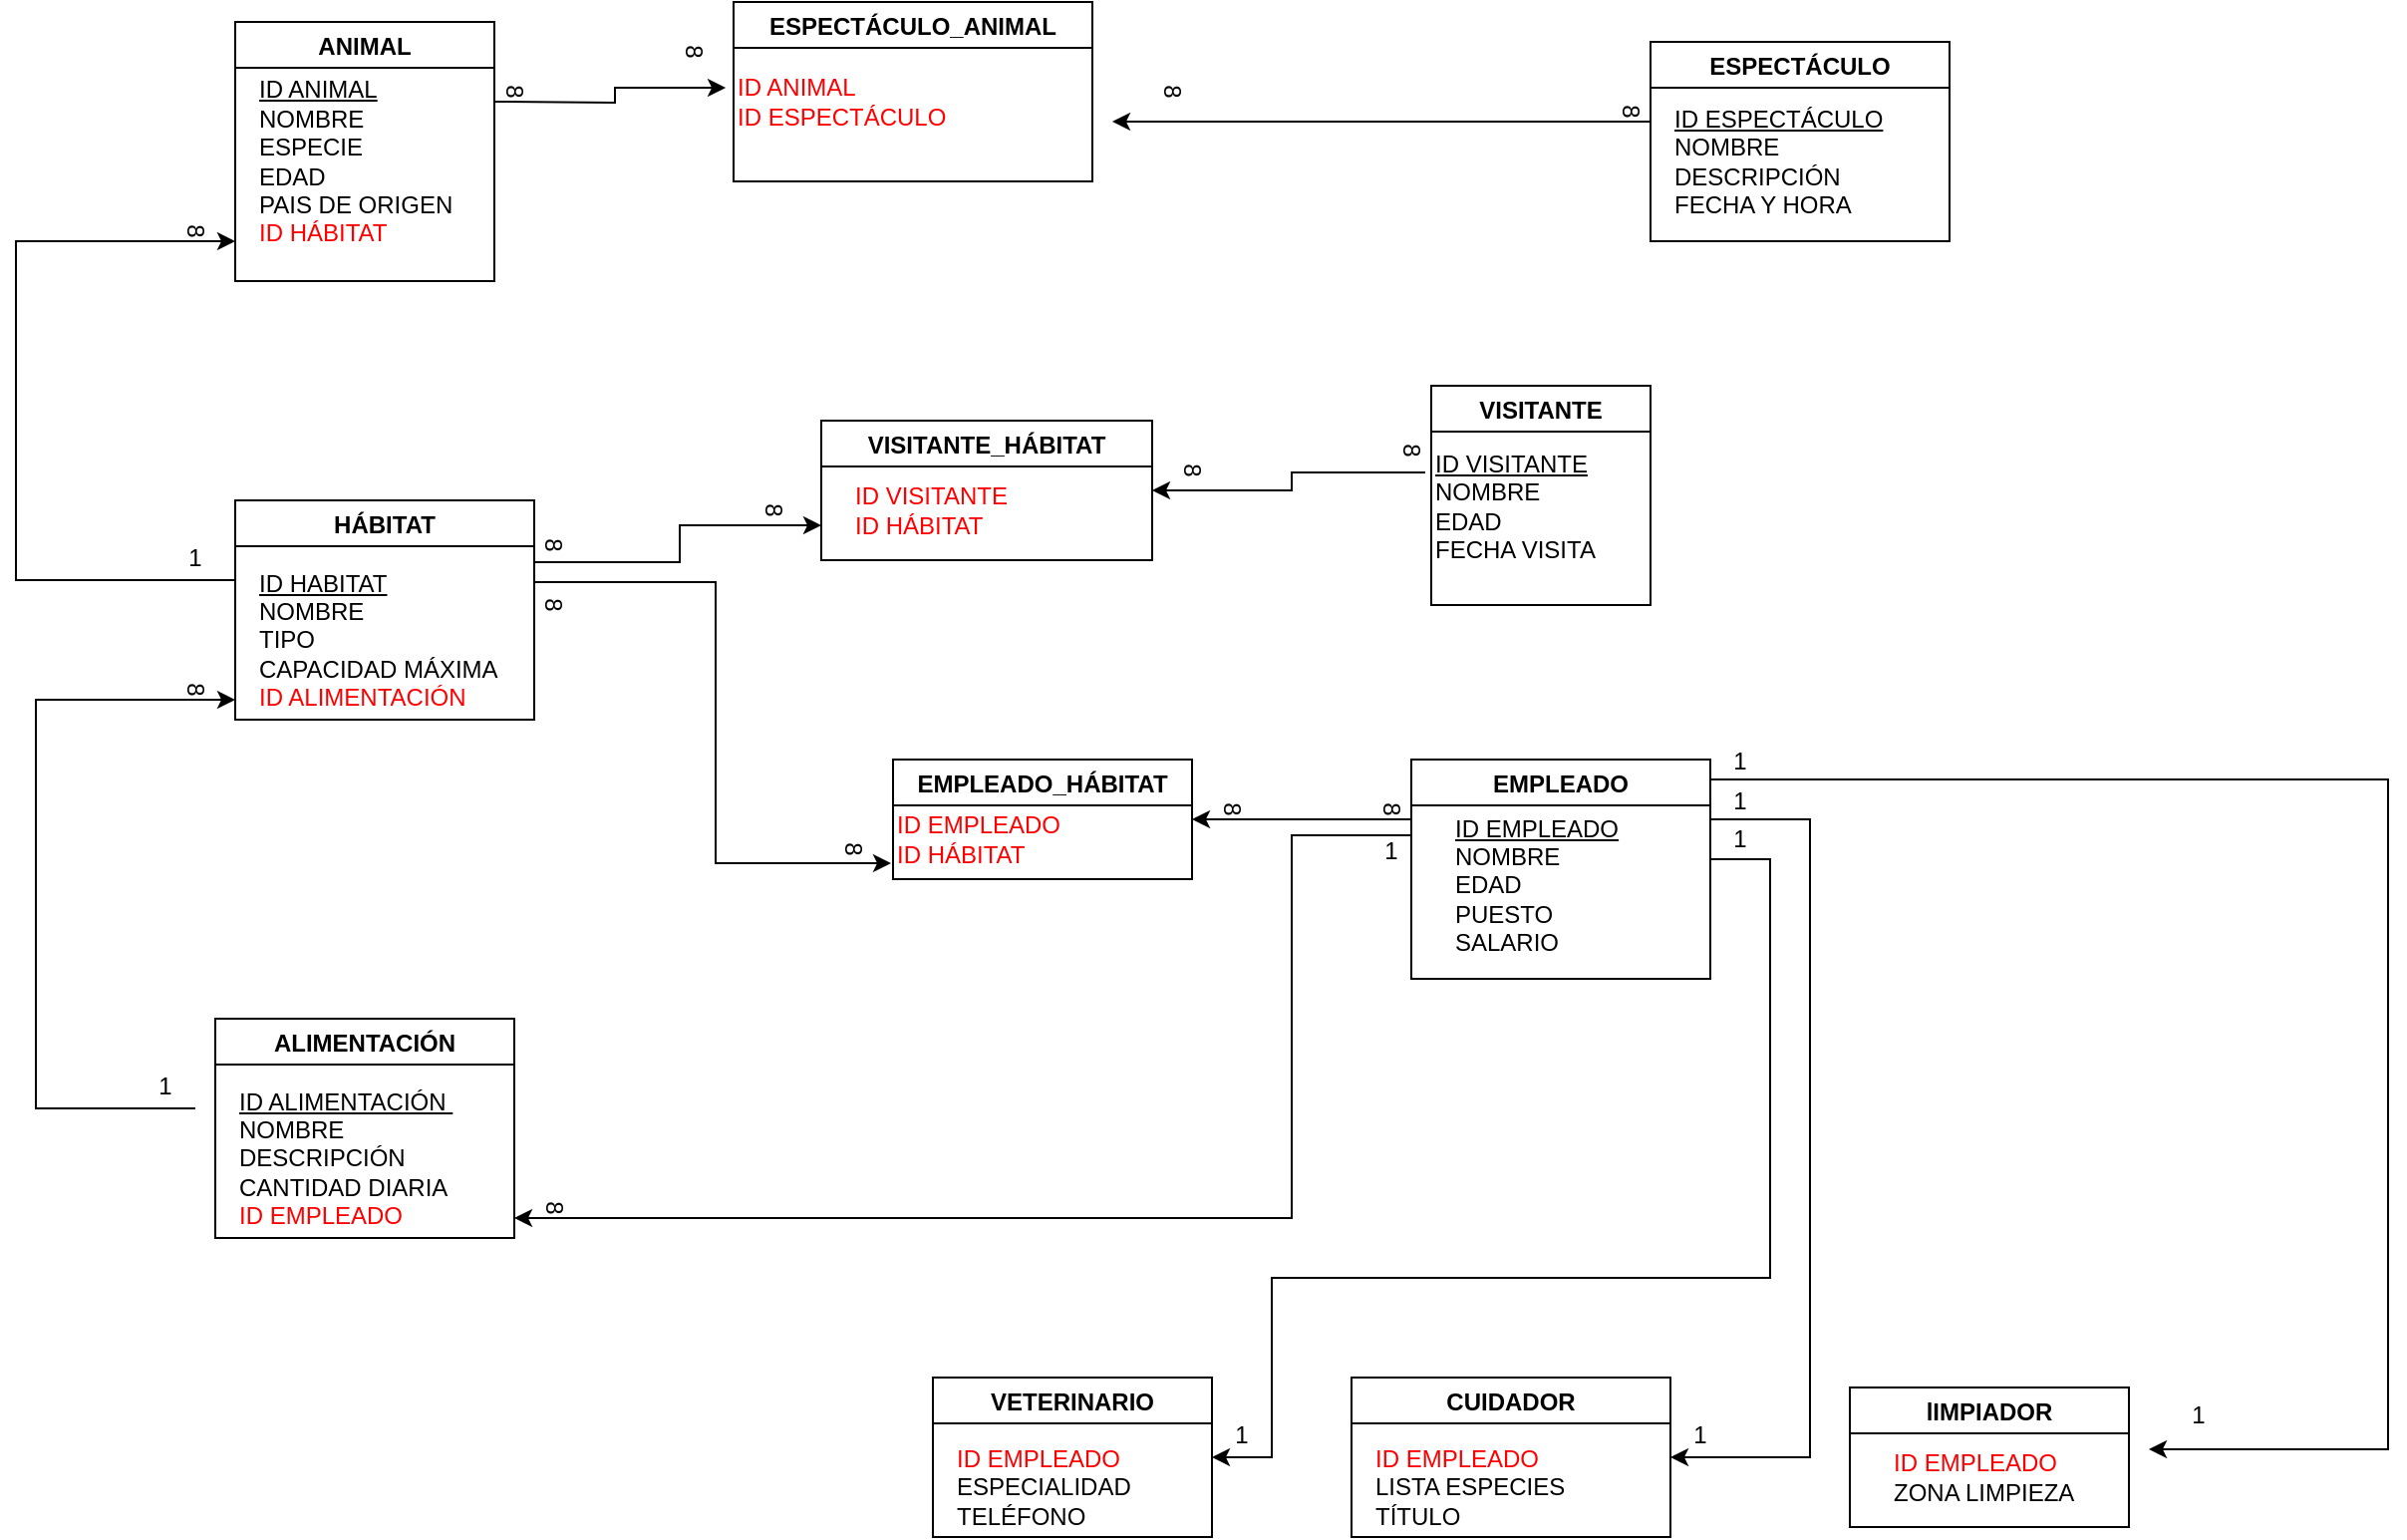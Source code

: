 <mxfile version="21.2.8" type="device">
  <diagram id="C5RBs43oDa-KdzZeNtuy" name="Page-1">
    <mxGraphModel dx="2375" dy="894" grid="1" gridSize="10" guides="1" tooltips="1" connect="1" arrows="1" fold="1" page="1" pageScale="1" pageWidth="827" pageHeight="1169" math="0" shadow="0">
      <root>
        <mxCell id="WIyWlLk6GJQsqaUBKTNV-0" />
        <mxCell id="WIyWlLk6GJQsqaUBKTNV-1" parent="WIyWlLk6GJQsqaUBKTNV-0" />
        <mxCell id="YxoIRfYuSTvwmyHmI72a-3" value="ANIMAL" style="swimlane;" parent="WIyWlLk6GJQsqaUBKTNV-1" vertex="1">
          <mxGeometry x="30" y="50" width="130" height="130" as="geometry">
            <mxRectangle x="60" y="50" width="70" height="23" as="alternateBounds" />
          </mxGeometry>
        </mxCell>
        <mxCell id="YxoIRfYuSTvwmyHmI72a-7" value="&lt;u&gt;ID ANIMAL&lt;/u&gt;&lt;br&gt;NOMBRE&lt;br&gt;ESPECIE&lt;br&gt;EDAD&lt;br&gt;PAIS DE ORIGEN&lt;br&gt;&lt;font color=&quot;#ff0000&quot;&gt;ID HÁBITAT&lt;/font&gt;" style="text;html=1;align=left;verticalAlign=middle;resizable=0;points=[];autosize=1;strokeColor=none;fillColor=none;" parent="YxoIRfYuSTvwmyHmI72a-3" vertex="1">
          <mxGeometry x="10" y="25" width="110" height="90" as="geometry" />
        </mxCell>
        <mxCell id="YxoIRfYuSTvwmyHmI72a-8" value="HÁBITAT" style="swimlane;" parent="WIyWlLk6GJQsqaUBKTNV-1" vertex="1">
          <mxGeometry x="30" y="290" width="150" height="110" as="geometry">
            <mxRectangle x="200" y="50" width="80" height="23" as="alternateBounds" />
          </mxGeometry>
        </mxCell>
        <mxCell id="YxoIRfYuSTvwmyHmI72a-9" value="&lt;u&gt;ID HABITAT&lt;br&gt;&lt;/u&gt;NOMBRE&lt;br&gt;TIPO&lt;br&gt;CAPACIDAD MÁXIMA&lt;br&gt;&lt;font color=&quot;#ff0000&quot;&gt;ID ALIMENTACIÓN&lt;/font&gt;" style="text;html=1;strokeColor=none;fillColor=none;align=left;verticalAlign=middle;whiteSpace=wrap;rounded=0;" parent="YxoIRfYuSTvwmyHmI72a-8" vertex="1">
          <mxGeometry x="10" y="30" width="130" height="80" as="geometry" />
        </mxCell>
        <mxCell id="YxoIRfYuSTvwmyHmI72a-10" value="ALIMENTACIÓN" style="swimlane;" parent="WIyWlLk6GJQsqaUBKTNV-1" vertex="1">
          <mxGeometry x="20" y="550" width="150" height="110" as="geometry">
            <mxRectangle x="400" y="50" width="120" height="23" as="alternateBounds" />
          </mxGeometry>
        </mxCell>
        <mxCell id="YxoIRfYuSTvwmyHmI72a-11" value="&lt;u&gt;ID ALIMENTACIÓN&amp;nbsp;&lt;/u&gt;&lt;br&gt;NOMBRE&lt;br&gt;DESCRIPCIÓN&lt;br&gt;CANTIDAD DIARIA&lt;br&gt;&lt;font color=&quot;#ff0000&quot;&gt;ID EMPLEADO&lt;/font&gt;" style="text;html=1;align=left;verticalAlign=middle;resizable=0;points=[];autosize=1;strokeColor=none;fillColor=none;" parent="YxoIRfYuSTvwmyHmI72a-10" vertex="1">
          <mxGeometry x="10" y="30" width="120" height="80" as="geometry" />
        </mxCell>
        <mxCell id="YxoIRfYuSTvwmyHmI72a-12" value="EMPLEADO" style="swimlane;" parent="WIyWlLk6GJQsqaUBKTNV-1" vertex="1">
          <mxGeometry x="620" y="420" width="150" height="110" as="geometry">
            <mxRectangle x="640" y="50" width="100" height="23" as="alternateBounds" />
          </mxGeometry>
        </mxCell>
        <mxCell id="YxoIRfYuSTvwmyHmI72a-13" value="&lt;u&gt;ID EMPLEADO&lt;/u&gt;&lt;br&gt;NOMBRE&lt;br&gt;EDAD&lt;br&gt;PUESTO&lt;br&gt;SALARIO" style="text;html=1;align=left;verticalAlign=middle;resizable=0;points=[];autosize=1;strokeColor=none;fillColor=none;" parent="YxoIRfYuSTvwmyHmI72a-12" vertex="1">
          <mxGeometry x="20" y="23" width="100" height="80" as="geometry" />
        </mxCell>
        <mxCell id="YxoIRfYuSTvwmyHmI72a-14" value="ESPECTÁCULO" style="swimlane;" parent="WIyWlLk6GJQsqaUBKTNV-1" vertex="1">
          <mxGeometry x="740" y="60" width="150" height="100" as="geometry">
            <mxRectangle x="170" y="250" width="120" height="23" as="alternateBounds" />
          </mxGeometry>
        </mxCell>
        <mxCell id="YxoIRfYuSTvwmyHmI72a-16" value="&lt;u&gt;ID ESPECTÁCULO&lt;/u&gt;&lt;br&gt;NOMBRE&lt;br&gt;DESCRIPCIÓN&lt;br&gt;FECHA Y HORA" style="text;html=1;align=left;verticalAlign=middle;resizable=0;points=[];autosize=1;strokeColor=none;fillColor=none;" parent="YxoIRfYuSTvwmyHmI72a-14" vertex="1">
          <mxGeometry x="10" y="30" width="120" height="60" as="geometry" />
        </mxCell>
        <mxCell id="YxoIRfYuSTvwmyHmI72a-17" value="VISITANTE" style="swimlane;" parent="WIyWlLk6GJQsqaUBKTNV-1" vertex="1">
          <mxGeometry x="630" y="232.5" width="110" height="110" as="geometry" />
        </mxCell>
        <mxCell id="YxoIRfYuSTvwmyHmI72a-18" value="&lt;u&gt;ID VISITANTE&lt;br&gt;&lt;/u&gt;NOMBRE&lt;br&gt;EDAD&lt;br&gt;FECHA VISITA" style="text;html=1;align=left;verticalAlign=middle;resizable=0;points=[];autosize=1;strokeColor=none;fillColor=none;" parent="YxoIRfYuSTvwmyHmI72a-17" vertex="1">
          <mxGeometry y="30" width="100" height="60" as="geometry" />
        </mxCell>
        <mxCell id="QRqg9A9jOqrJQZnfzdPT-1" value="ESPECTÁCULO_ANIMAL" style="swimlane;" parent="WIyWlLk6GJQsqaUBKTNV-1" vertex="1">
          <mxGeometry x="280" y="40" width="180" height="90" as="geometry" />
        </mxCell>
        <mxCell id="QRqg9A9jOqrJQZnfzdPT-4" value="&lt;font color=&quot;#ff0000&quot;&gt;ID ANIMAL&lt;br&gt;ID ESPECTÁCULO&lt;/font&gt;" style="text;html=1;align=left;verticalAlign=middle;resizable=0;points=[];autosize=1;strokeColor=none;fillColor=none;" parent="QRqg9A9jOqrJQZnfzdPT-1" vertex="1">
          <mxGeometry y="35" width="120" height="30" as="geometry" />
        </mxCell>
        <mxCell id="QRqg9A9jOqrJQZnfzdPT-7" value="" style="endArrow=classic;html=1;rounded=0;edgeStyle=orthogonalEdgeStyle;entryX=-0.033;entryY=0.267;entryDx=0;entryDy=0;entryPerimeter=0;" parent="WIyWlLk6GJQsqaUBKTNV-1" target="QRqg9A9jOqrJQZnfzdPT-4" edge="1">
          <mxGeometry width="50" height="50" relative="1" as="geometry">
            <mxPoint x="160" y="90" as="sourcePoint" />
            <mxPoint x="210" y="40" as="targetPoint" />
          </mxGeometry>
        </mxCell>
        <mxCell id="QRqg9A9jOqrJQZnfzdPT-10" style="edgeStyle=orthogonalEdgeStyle;rounded=0;orthogonalLoop=1;jettySize=auto;html=1;" parent="WIyWlLk6GJQsqaUBKTNV-1" edge="1">
          <mxGeometry relative="1" as="geometry">
            <mxPoint x="30" y="330" as="sourcePoint" />
            <Array as="points">
              <mxPoint x="-80" y="330" />
              <mxPoint x="-80" y="160" />
            </Array>
            <mxPoint x="30" y="160" as="targetPoint" />
          </mxGeometry>
        </mxCell>
        <mxCell id="QRqg9A9jOqrJQZnfzdPT-11" value="" style="endArrow=classic;html=1;rounded=0;edgeStyle=orthogonalEdgeStyle;" parent="WIyWlLk6GJQsqaUBKTNV-1" edge="1">
          <mxGeometry width="50" height="50" relative="1" as="geometry">
            <mxPoint x="10" y="595" as="sourcePoint" />
            <mxPoint x="30" y="390" as="targetPoint" />
            <Array as="points">
              <mxPoint x="-70" y="595" />
              <mxPoint x="-70" y="390" />
            </Array>
          </mxGeometry>
        </mxCell>
        <mxCell id="QRqg9A9jOqrJQZnfzdPT-12" value="VISITANTE_HÁBITAT" style="swimlane;" parent="WIyWlLk6GJQsqaUBKTNV-1" vertex="1">
          <mxGeometry x="324" y="250" width="166" height="70" as="geometry" />
        </mxCell>
        <mxCell id="QRqg9A9jOqrJQZnfzdPT-13" value="&lt;font color=&quot;#ff0000&quot;&gt;ID VISITANTE&lt;br&gt;ID HÁBITAT&lt;/font&gt;" style="text;html=1;align=left;verticalAlign=middle;resizable=0;points=[];autosize=1;strokeColor=none;fillColor=none;" parent="QRqg9A9jOqrJQZnfzdPT-12" vertex="1">
          <mxGeometry x="15" y="30" width="90" height="30" as="geometry" />
        </mxCell>
        <mxCell id="QRqg9A9jOqrJQZnfzdPT-14" value="" style="endArrow=classic;html=1;rounded=0;edgeStyle=orthogonalEdgeStyle;entryX=0;entryY=0.75;entryDx=0;entryDy=0;" parent="WIyWlLk6GJQsqaUBKTNV-1" target="QRqg9A9jOqrJQZnfzdPT-12" edge="1">
          <mxGeometry width="50" height="50" relative="1" as="geometry">
            <mxPoint x="180" y="320" as="sourcePoint" />
            <mxPoint x="230" y="270" as="targetPoint" />
            <Array as="points">
              <mxPoint x="180" y="321" />
              <mxPoint x="253" y="321" />
              <mxPoint x="253" y="303" />
            </Array>
          </mxGeometry>
        </mxCell>
        <mxCell id="QRqg9A9jOqrJQZnfzdPT-15" value="" style="endArrow=classic;html=1;rounded=0;edgeStyle=orthogonalEdgeStyle;exitX=-0.03;exitY=0.225;exitDx=0;exitDy=0;exitPerimeter=0;entryX=1;entryY=0.5;entryDx=0;entryDy=0;" parent="WIyWlLk6GJQsqaUBKTNV-1" source="YxoIRfYuSTvwmyHmI72a-18" target="QRqg9A9jOqrJQZnfzdPT-12" edge="1">
          <mxGeometry width="50" height="50" relative="1" as="geometry">
            <mxPoint x="670" y="420" as="sourcePoint" />
            <mxPoint x="720" y="370" as="targetPoint" />
          </mxGeometry>
        </mxCell>
        <mxCell id="QRqg9A9jOqrJQZnfzdPT-16" value="EMPLEADO_HÁBITAT" style="swimlane;" parent="WIyWlLk6GJQsqaUBKTNV-1" vertex="1">
          <mxGeometry x="360" y="420" width="150" height="60" as="geometry" />
        </mxCell>
        <mxCell id="QRqg9A9jOqrJQZnfzdPT-17" value="&lt;font color=&quot;#ff0000&quot;&gt;ID EMPLEADO&lt;br&gt;ID HÁBITAT&lt;/font&gt;" style="text;html=1;align=left;verticalAlign=middle;resizable=0;points=[];autosize=1;strokeColor=none;fillColor=none;" parent="WIyWlLk6GJQsqaUBKTNV-1" vertex="1">
          <mxGeometry x="360" y="445" width="100" height="30" as="geometry" />
        </mxCell>
        <mxCell id="QRqg9A9jOqrJQZnfzdPT-18" value="" style="endArrow=classic;html=1;rounded=0;edgeStyle=orthogonalEdgeStyle;entryX=-0.01;entryY=0.9;entryDx=0;entryDy=0;entryPerimeter=0;" parent="WIyWlLk6GJQsqaUBKTNV-1" target="QRqg9A9jOqrJQZnfzdPT-17" edge="1">
          <mxGeometry width="50" height="50" relative="1" as="geometry">
            <mxPoint x="180" y="330" as="sourcePoint" />
            <mxPoint x="720" y="360" as="targetPoint" />
            <Array as="points">
              <mxPoint x="180" y="331" />
              <mxPoint x="271" y="331" />
              <mxPoint x="271" y="472" />
            </Array>
          </mxGeometry>
        </mxCell>
        <mxCell id="QRqg9A9jOqrJQZnfzdPT-19" value="" style="endArrow=classic;html=1;rounded=0;edgeStyle=orthogonalEdgeStyle;entryX=1;entryY=0.5;entryDx=0;entryDy=0;" parent="WIyWlLk6GJQsqaUBKTNV-1" target="QRqg9A9jOqrJQZnfzdPT-16" edge="1">
          <mxGeometry width="50" height="50" relative="1" as="geometry">
            <mxPoint x="620" y="470" as="sourcePoint" />
            <mxPoint x="720" y="360" as="targetPoint" />
            <Array as="points">
              <mxPoint x="620" y="450" />
            </Array>
          </mxGeometry>
        </mxCell>
        <mxCell id="QRqg9A9jOqrJQZnfzdPT-21" value="" style="endArrow=classic;html=1;rounded=0;edgeStyle=orthogonalEdgeStyle;exitX=0;exitY=0.25;exitDx=0;exitDy=0;" parent="WIyWlLk6GJQsqaUBKTNV-1" source="YxoIRfYuSTvwmyHmI72a-12" edge="1">
          <mxGeometry width="50" height="50" relative="1" as="geometry">
            <mxPoint x="670" y="400" as="sourcePoint" />
            <mxPoint x="170" y="650" as="targetPoint" />
            <Array as="points">
              <mxPoint x="620" y="458" />
              <mxPoint x="560" y="458" />
              <mxPoint x="560" y="650" />
            </Array>
          </mxGeometry>
        </mxCell>
        <mxCell id="QRqg9A9jOqrJQZnfzdPT-22" value="VETERINARIO" style="swimlane;" parent="WIyWlLk6GJQsqaUBKTNV-1" vertex="1">
          <mxGeometry x="380" y="730" width="140" height="80" as="geometry" />
        </mxCell>
        <mxCell id="QRqg9A9jOqrJQZnfzdPT-23" value="&lt;font color=&quot;#ff0000&quot;&gt;ID EMPLEADO&lt;/font&gt;&lt;br&gt;ESPECIALIDAD&lt;br&gt;TELÉFONO" style="text;html=1;align=left;verticalAlign=middle;resizable=0;points=[];autosize=1;strokeColor=none;fillColor=none;" parent="QRqg9A9jOqrJQZnfzdPT-22" vertex="1">
          <mxGeometry x="10" y="30" width="100" height="50" as="geometry" />
        </mxCell>
        <mxCell id="QRqg9A9jOqrJQZnfzdPT-24" value="CUIDADOR" style="swimlane;" parent="WIyWlLk6GJQsqaUBKTNV-1" vertex="1">
          <mxGeometry x="590" y="730" width="160" height="80" as="geometry" />
        </mxCell>
        <mxCell id="QRqg9A9jOqrJQZnfzdPT-25" value="&lt;font color=&quot;#ff0000&quot;&gt;ID EMPLEADO&lt;br&gt;&lt;/font&gt;LISTA ESPECIES&lt;br&gt;TÍTULO" style="text;html=1;align=left;verticalAlign=middle;resizable=0;points=[];autosize=1;strokeColor=none;fillColor=none;" parent="QRqg9A9jOqrJQZnfzdPT-24" vertex="1">
          <mxGeometry x="10" y="30" width="110" height="50" as="geometry" />
        </mxCell>
        <mxCell id="QRqg9A9jOqrJQZnfzdPT-26" value="lIMPIADOR" style="swimlane;" parent="WIyWlLk6GJQsqaUBKTNV-1" vertex="1">
          <mxGeometry x="840" y="735" width="140" height="70" as="geometry" />
        </mxCell>
        <mxCell id="QRqg9A9jOqrJQZnfzdPT-27" value="&lt;font color=&quot;#ff0000&quot;&gt;ID EMPLEADO&lt;/font&gt;&lt;br&gt;ZONA LIMPIEZA" style="text;html=1;align=left;verticalAlign=middle;resizable=0;points=[];autosize=1;strokeColor=none;fillColor=none;" parent="QRqg9A9jOqrJQZnfzdPT-26" vertex="1">
          <mxGeometry x="20" y="30" width="110" height="30" as="geometry" />
        </mxCell>
        <mxCell id="QRqg9A9jOqrJQZnfzdPT-28" value="" style="endArrow=classic;html=1;rounded=0;edgeStyle=orthogonalEdgeStyle;entryX=1;entryY=0.5;entryDx=0;entryDy=0;" parent="WIyWlLk6GJQsqaUBKTNV-1" target="QRqg9A9jOqrJQZnfzdPT-24" edge="1">
          <mxGeometry width="50" height="50" relative="1" as="geometry">
            <mxPoint x="770" y="450" as="sourcePoint" />
            <mxPoint x="770" y="770" as="targetPoint" />
            <Array as="points">
              <mxPoint x="820" y="450" />
              <mxPoint x="820" y="770" />
            </Array>
          </mxGeometry>
        </mxCell>
        <mxCell id="QRqg9A9jOqrJQZnfzdPT-29" value="" style="endArrow=classic;html=1;rounded=0;edgeStyle=orthogonalEdgeStyle;entryX=1;entryY=0.5;entryDx=0;entryDy=0;" parent="WIyWlLk6GJQsqaUBKTNV-1" target="QRqg9A9jOqrJQZnfzdPT-22" edge="1">
          <mxGeometry width="50" height="50" relative="1" as="geometry">
            <mxPoint x="770" y="460" as="sourcePoint" />
            <mxPoint x="550" y="770" as="targetPoint" />
            <Array as="points">
              <mxPoint x="770" y="470" />
              <mxPoint x="800" y="470" />
              <mxPoint x="800" y="680" />
              <mxPoint x="550" y="680" />
              <mxPoint x="550" y="770" />
            </Array>
          </mxGeometry>
        </mxCell>
        <mxCell id="yZC2umSuBpfr5fnYKwLb-0" value="" style="endArrow=classic;html=1;rounded=0;edgeStyle=orthogonalEdgeStyle;" edge="1" parent="WIyWlLk6GJQsqaUBKTNV-1">
          <mxGeometry width="50" height="50" relative="1" as="geometry">
            <mxPoint x="770" y="449" as="sourcePoint" />
            <mxPoint x="990" y="766" as="targetPoint" />
            <Array as="points">
              <mxPoint x="770" y="430" />
              <mxPoint x="1110" y="430" />
              <mxPoint x="1110" y="766" />
            </Array>
          </mxGeometry>
        </mxCell>
        <mxCell id="yZC2umSuBpfr5fnYKwLb-1" value="8" style="text;html=1;strokeColor=none;fillColor=none;align=center;verticalAlign=middle;whiteSpace=wrap;rounded=0;rotation=90;" vertex="1" parent="WIyWlLk6GJQsqaUBKTNV-1">
          <mxGeometry x="250" y="50" width="20" height="30" as="geometry" />
        </mxCell>
        <mxCell id="yZC2umSuBpfr5fnYKwLb-2" value="8" style="text;html=1;strokeColor=none;fillColor=none;align=center;verticalAlign=middle;whiteSpace=wrap;rounded=0;rotation=90;" vertex="1" parent="WIyWlLk6GJQsqaUBKTNV-1">
          <mxGeometry x="330" y="450" width="20" height="30" as="geometry" />
        </mxCell>
        <mxCell id="yZC2umSuBpfr5fnYKwLb-3" value="8" style="text;html=1;strokeColor=none;fillColor=none;align=center;verticalAlign=middle;whiteSpace=wrap;rounded=0;rotation=90;" vertex="1" parent="WIyWlLk6GJQsqaUBKTNV-1">
          <mxGeometry x="180" y="327.5" width="20" height="30" as="geometry" />
        </mxCell>
        <mxCell id="yZC2umSuBpfr5fnYKwLb-4" value="8" style="text;html=1;strokeColor=none;fillColor=none;align=center;verticalAlign=middle;whiteSpace=wrap;rounded=0;rotation=90;" vertex="1" parent="WIyWlLk6GJQsqaUBKTNV-1">
          <mxGeometry x="600" y="430" width="20" height="30" as="geometry" />
        </mxCell>
        <mxCell id="yZC2umSuBpfr5fnYKwLb-5" value="8" style="text;html=1;strokeColor=none;fillColor=none;align=center;verticalAlign=middle;whiteSpace=wrap;rounded=0;rotation=90;" vertex="1" parent="WIyWlLk6GJQsqaUBKTNV-1">
          <mxGeometry x="610" y="250" width="20" height="30" as="geometry" />
        </mxCell>
        <mxCell id="yZC2umSuBpfr5fnYKwLb-6" value="8" style="text;html=1;strokeColor=none;fillColor=none;align=center;verticalAlign=middle;whiteSpace=wrap;rounded=0;rotation=90;" vertex="1" parent="WIyWlLk6GJQsqaUBKTNV-1">
          <mxGeometry x="290" y="280" width="20" height="30" as="geometry" />
        </mxCell>
        <mxCell id="yZC2umSuBpfr5fnYKwLb-7" value="8" style="text;html=1;strokeColor=none;fillColor=none;align=center;verticalAlign=middle;whiteSpace=wrap;rounded=0;rotation=90;" vertex="1" parent="WIyWlLk6GJQsqaUBKTNV-1">
          <mxGeometry x="180" y="297.5" width="20" height="30" as="geometry" />
        </mxCell>
        <mxCell id="yZC2umSuBpfr5fnYKwLb-8" value="8" style="text;html=1;strokeColor=none;fillColor=none;align=center;verticalAlign=middle;whiteSpace=wrap;rounded=0;rotation=90;" vertex="1" parent="WIyWlLk6GJQsqaUBKTNV-1">
          <mxGeometry x="500" y="260" width="20" height="30" as="geometry" />
        </mxCell>
        <mxCell id="yZC2umSuBpfr5fnYKwLb-9" value="8" style="text;html=1;strokeColor=none;fillColor=none;align=center;verticalAlign=middle;whiteSpace=wrap;rounded=0;rotation=90;" vertex="1" parent="WIyWlLk6GJQsqaUBKTNV-1">
          <mxGeometry y="140" width="20" height="30" as="geometry" />
        </mxCell>
        <mxCell id="yZC2umSuBpfr5fnYKwLb-10" value="8" style="text;html=1;strokeColor=none;fillColor=none;align=center;verticalAlign=middle;whiteSpace=wrap;rounded=0;rotation=90;" vertex="1" parent="WIyWlLk6GJQsqaUBKTNV-1">
          <mxGeometry x="490" y="70" width="20" height="30" as="geometry" />
        </mxCell>
        <mxCell id="yZC2umSuBpfr5fnYKwLb-11" value="8" style="text;html=1;strokeColor=none;fillColor=none;align=center;verticalAlign=middle;whiteSpace=wrap;rounded=0;rotation=90;" vertex="1" parent="WIyWlLk6GJQsqaUBKTNV-1">
          <mxGeometry x="160" y="70" width="20" height="30" as="geometry" />
        </mxCell>
        <mxCell id="yZC2umSuBpfr5fnYKwLb-12" value="8" style="text;html=1;strokeColor=none;fillColor=none;align=center;verticalAlign=middle;whiteSpace=wrap;rounded=0;rotation=90;" vertex="1" parent="WIyWlLk6GJQsqaUBKTNV-1">
          <mxGeometry x="720" y="80" width="20" height="30" as="geometry" />
        </mxCell>
        <mxCell id="yZC2umSuBpfr5fnYKwLb-18" value="" style="endArrow=classic;html=1;rounded=0;" edge="1" parent="WIyWlLk6GJQsqaUBKTNV-1">
          <mxGeometry width="50" height="50" relative="1" as="geometry">
            <mxPoint x="740" y="100" as="sourcePoint" />
            <mxPoint x="470" y="100" as="targetPoint" />
          </mxGeometry>
        </mxCell>
        <mxCell id="yZC2umSuBpfr5fnYKwLb-19" value="1" style="text;html=1;strokeColor=none;fillColor=none;align=center;verticalAlign=middle;whiteSpace=wrap;rounded=0;" vertex="1" parent="WIyWlLk6GJQsqaUBKTNV-1">
          <mxGeometry x="-5" y="310" width="30" height="17.5" as="geometry" />
        </mxCell>
        <mxCell id="yZC2umSuBpfr5fnYKwLb-21" value="1" style="text;html=1;strokeColor=none;fillColor=none;align=center;verticalAlign=middle;whiteSpace=wrap;rounded=0;" vertex="1" parent="WIyWlLk6GJQsqaUBKTNV-1">
          <mxGeometry x="-20" y="575" width="30" height="17.5" as="geometry" />
        </mxCell>
        <mxCell id="yZC2umSuBpfr5fnYKwLb-23" value="8" style="text;html=1;strokeColor=none;fillColor=none;align=center;verticalAlign=middle;whiteSpace=wrap;rounded=0;rotation=90;" vertex="1" parent="WIyWlLk6GJQsqaUBKTNV-1">
          <mxGeometry x="180" y="630" width="20" height="30" as="geometry" />
        </mxCell>
        <mxCell id="yZC2umSuBpfr5fnYKwLb-24" value="8" style="text;html=1;strokeColor=none;fillColor=none;align=center;verticalAlign=middle;whiteSpace=wrap;rounded=0;rotation=90;" vertex="1" parent="WIyWlLk6GJQsqaUBKTNV-1">
          <mxGeometry x="520" y="430" width="20" height="30" as="geometry" />
        </mxCell>
        <mxCell id="yZC2umSuBpfr5fnYKwLb-25" value="8" style="text;html=1;strokeColor=none;fillColor=none;align=center;verticalAlign=middle;whiteSpace=wrap;rounded=0;rotation=90;" vertex="1" parent="WIyWlLk6GJQsqaUBKTNV-1">
          <mxGeometry y="370" width="20" height="30" as="geometry" />
        </mxCell>
        <mxCell id="yZC2umSuBpfr5fnYKwLb-28" value="1" style="text;html=1;strokeColor=none;fillColor=none;align=center;verticalAlign=middle;whiteSpace=wrap;rounded=0;" vertex="1" parent="WIyWlLk6GJQsqaUBKTNV-1">
          <mxGeometry x="595" y="457.5" width="30" height="17.5" as="geometry" />
        </mxCell>
        <mxCell id="yZC2umSuBpfr5fnYKwLb-29" value="1" style="text;html=1;strokeColor=none;fillColor=none;align=center;verticalAlign=middle;whiteSpace=wrap;rounded=0;" vertex="1" parent="WIyWlLk6GJQsqaUBKTNV-1">
          <mxGeometry x="770" y="432.5" width="30" height="17.5" as="geometry" />
        </mxCell>
        <mxCell id="yZC2umSuBpfr5fnYKwLb-30" value="1" style="text;html=1;strokeColor=none;fillColor=none;align=center;verticalAlign=middle;whiteSpace=wrap;rounded=0;" vertex="1" parent="WIyWlLk6GJQsqaUBKTNV-1">
          <mxGeometry x="770" y="451.25" width="30" height="17.5" as="geometry" />
        </mxCell>
        <mxCell id="yZC2umSuBpfr5fnYKwLb-31" value="1" style="text;html=1;strokeColor=none;fillColor=none;align=center;verticalAlign=middle;whiteSpace=wrap;rounded=0;" vertex="1" parent="WIyWlLk6GJQsqaUBKTNV-1">
          <mxGeometry x="770" y="412.5" width="30" height="17.5" as="geometry" />
        </mxCell>
        <mxCell id="yZC2umSuBpfr5fnYKwLb-32" value="1" style="text;html=1;strokeColor=none;fillColor=none;align=center;verticalAlign=middle;whiteSpace=wrap;rounded=0;" vertex="1" parent="WIyWlLk6GJQsqaUBKTNV-1">
          <mxGeometry x="1000" y="740" width="30" height="17.5" as="geometry" />
        </mxCell>
        <mxCell id="yZC2umSuBpfr5fnYKwLb-33" value="1" style="text;html=1;strokeColor=none;fillColor=none;align=center;verticalAlign=middle;whiteSpace=wrap;rounded=0;" vertex="1" parent="WIyWlLk6GJQsqaUBKTNV-1">
          <mxGeometry x="750" y="750" width="30" height="17.5" as="geometry" />
        </mxCell>
        <mxCell id="yZC2umSuBpfr5fnYKwLb-34" value="1" style="text;html=1;strokeColor=none;fillColor=none;align=center;verticalAlign=middle;whiteSpace=wrap;rounded=0;" vertex="1" parent="WIyWlLk6GJQsqaUBKTNV-1">
          <mxGeometry x="520" y="750" width="30" height="17.5" as="geometry" />
        </mxCell>
      </root>
    </mxGraphModel>
  </diagram>
</mxfile>
